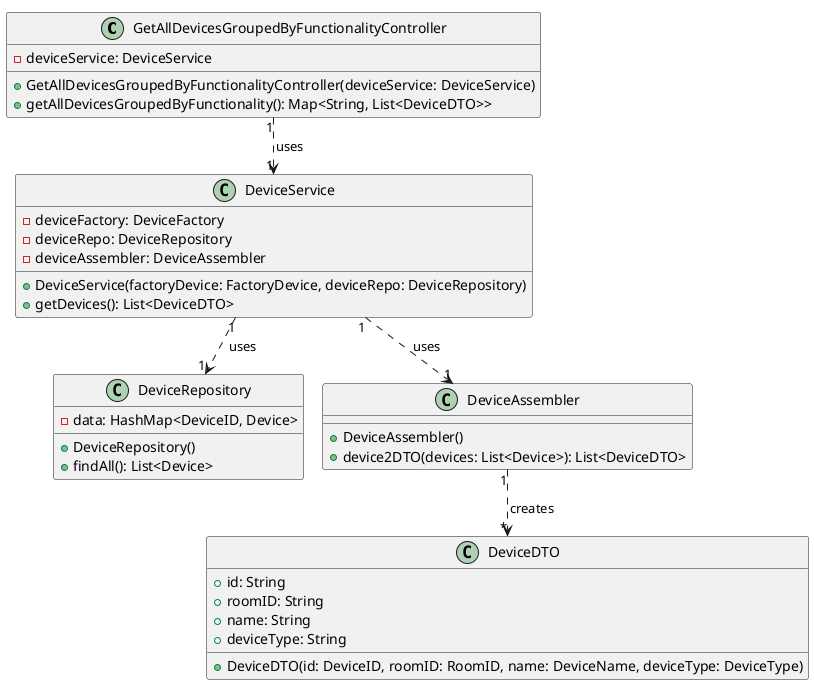 @startuml
'https://plantuml.com/class-diagram
!pragma layout smetana

class GetAllDevicesGroupedByFunctionalityController {
    -deviceService: DeviceService

    +GetAllDevicesGroupedByFunctionalityController(deviceService: DeviceService)
    +getAllDevicesGroupedByFunctionality(): Map<String, List<DeviceDTO>>

}

class DeviceService {
    -deviceFactory: DeviceFactory
    -deviceRepo: DeviceRepository
    -deviceAssembler: DeviceAssembler
    +DeviceService(factoryDevice: FactoryDevice, deviceRepo: DeviceRepository)
    +getDevices(): List<DeviceDTO>
}

class DeviceRepository {
    -data: HashMap<DeviceID, Device>
    +DeviceRepository()
    +findAll(): List<Device>
}

class DeviceAssembler {
    +DeviceAssembler()
    +device2DTO(devices: List<Device>): List<DeviceDTO>
}

class DeviceDTO {
    +id: String
    +roomID: String
    +name: String
    +deviceType: String
    +DeviceDTO(id: DeviceID, roomID: RoomID, name: DeviceName, deviceType: DeviceType)
}

GetAllDevicesGroupedByFunctionalityController "1" ..> "1" DeviceService: uses
DeviceService "1" ..> "1" DeviceRepository: uses
DeviceService "1" ..> "1" DeviceAssembler: uses
DeviceAssembler "1" ..> "*" DeviceDTO: creates
@enduml